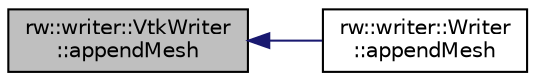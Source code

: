 digraph "rw::writer::VtkWriter::appendMesh"
{
  edge [fontname="Helvetica",fontsize="10",labelfontname="Helvetica",labelfontsize="10"];
  node [fontname="Helvetica",fontsize="10",shape=record];
  rankdir="LR";
  Node17 [label="rw::writer::VtkWriter\l::appendMesh",height=0.2,width=0.4,color="black", fillcolor="grey75", style="filled", fontcolor="black"];
  Node17 -> Node18 [dir="back",color="midnightblue",fontsize="10",style="solid",fontname="Helvetica"];
  Node18 [label="rw::writer::Writer\l::appendMesh",height=0.2,width=0.4,color="black", fillcolor="white", style="filled",URL="$classrw_1_1writer_1_1Writer.html#add5b0f4ec99faab2d2dc09fe2b19c824",tooltip="Writes the mesh data to file. "];
}
